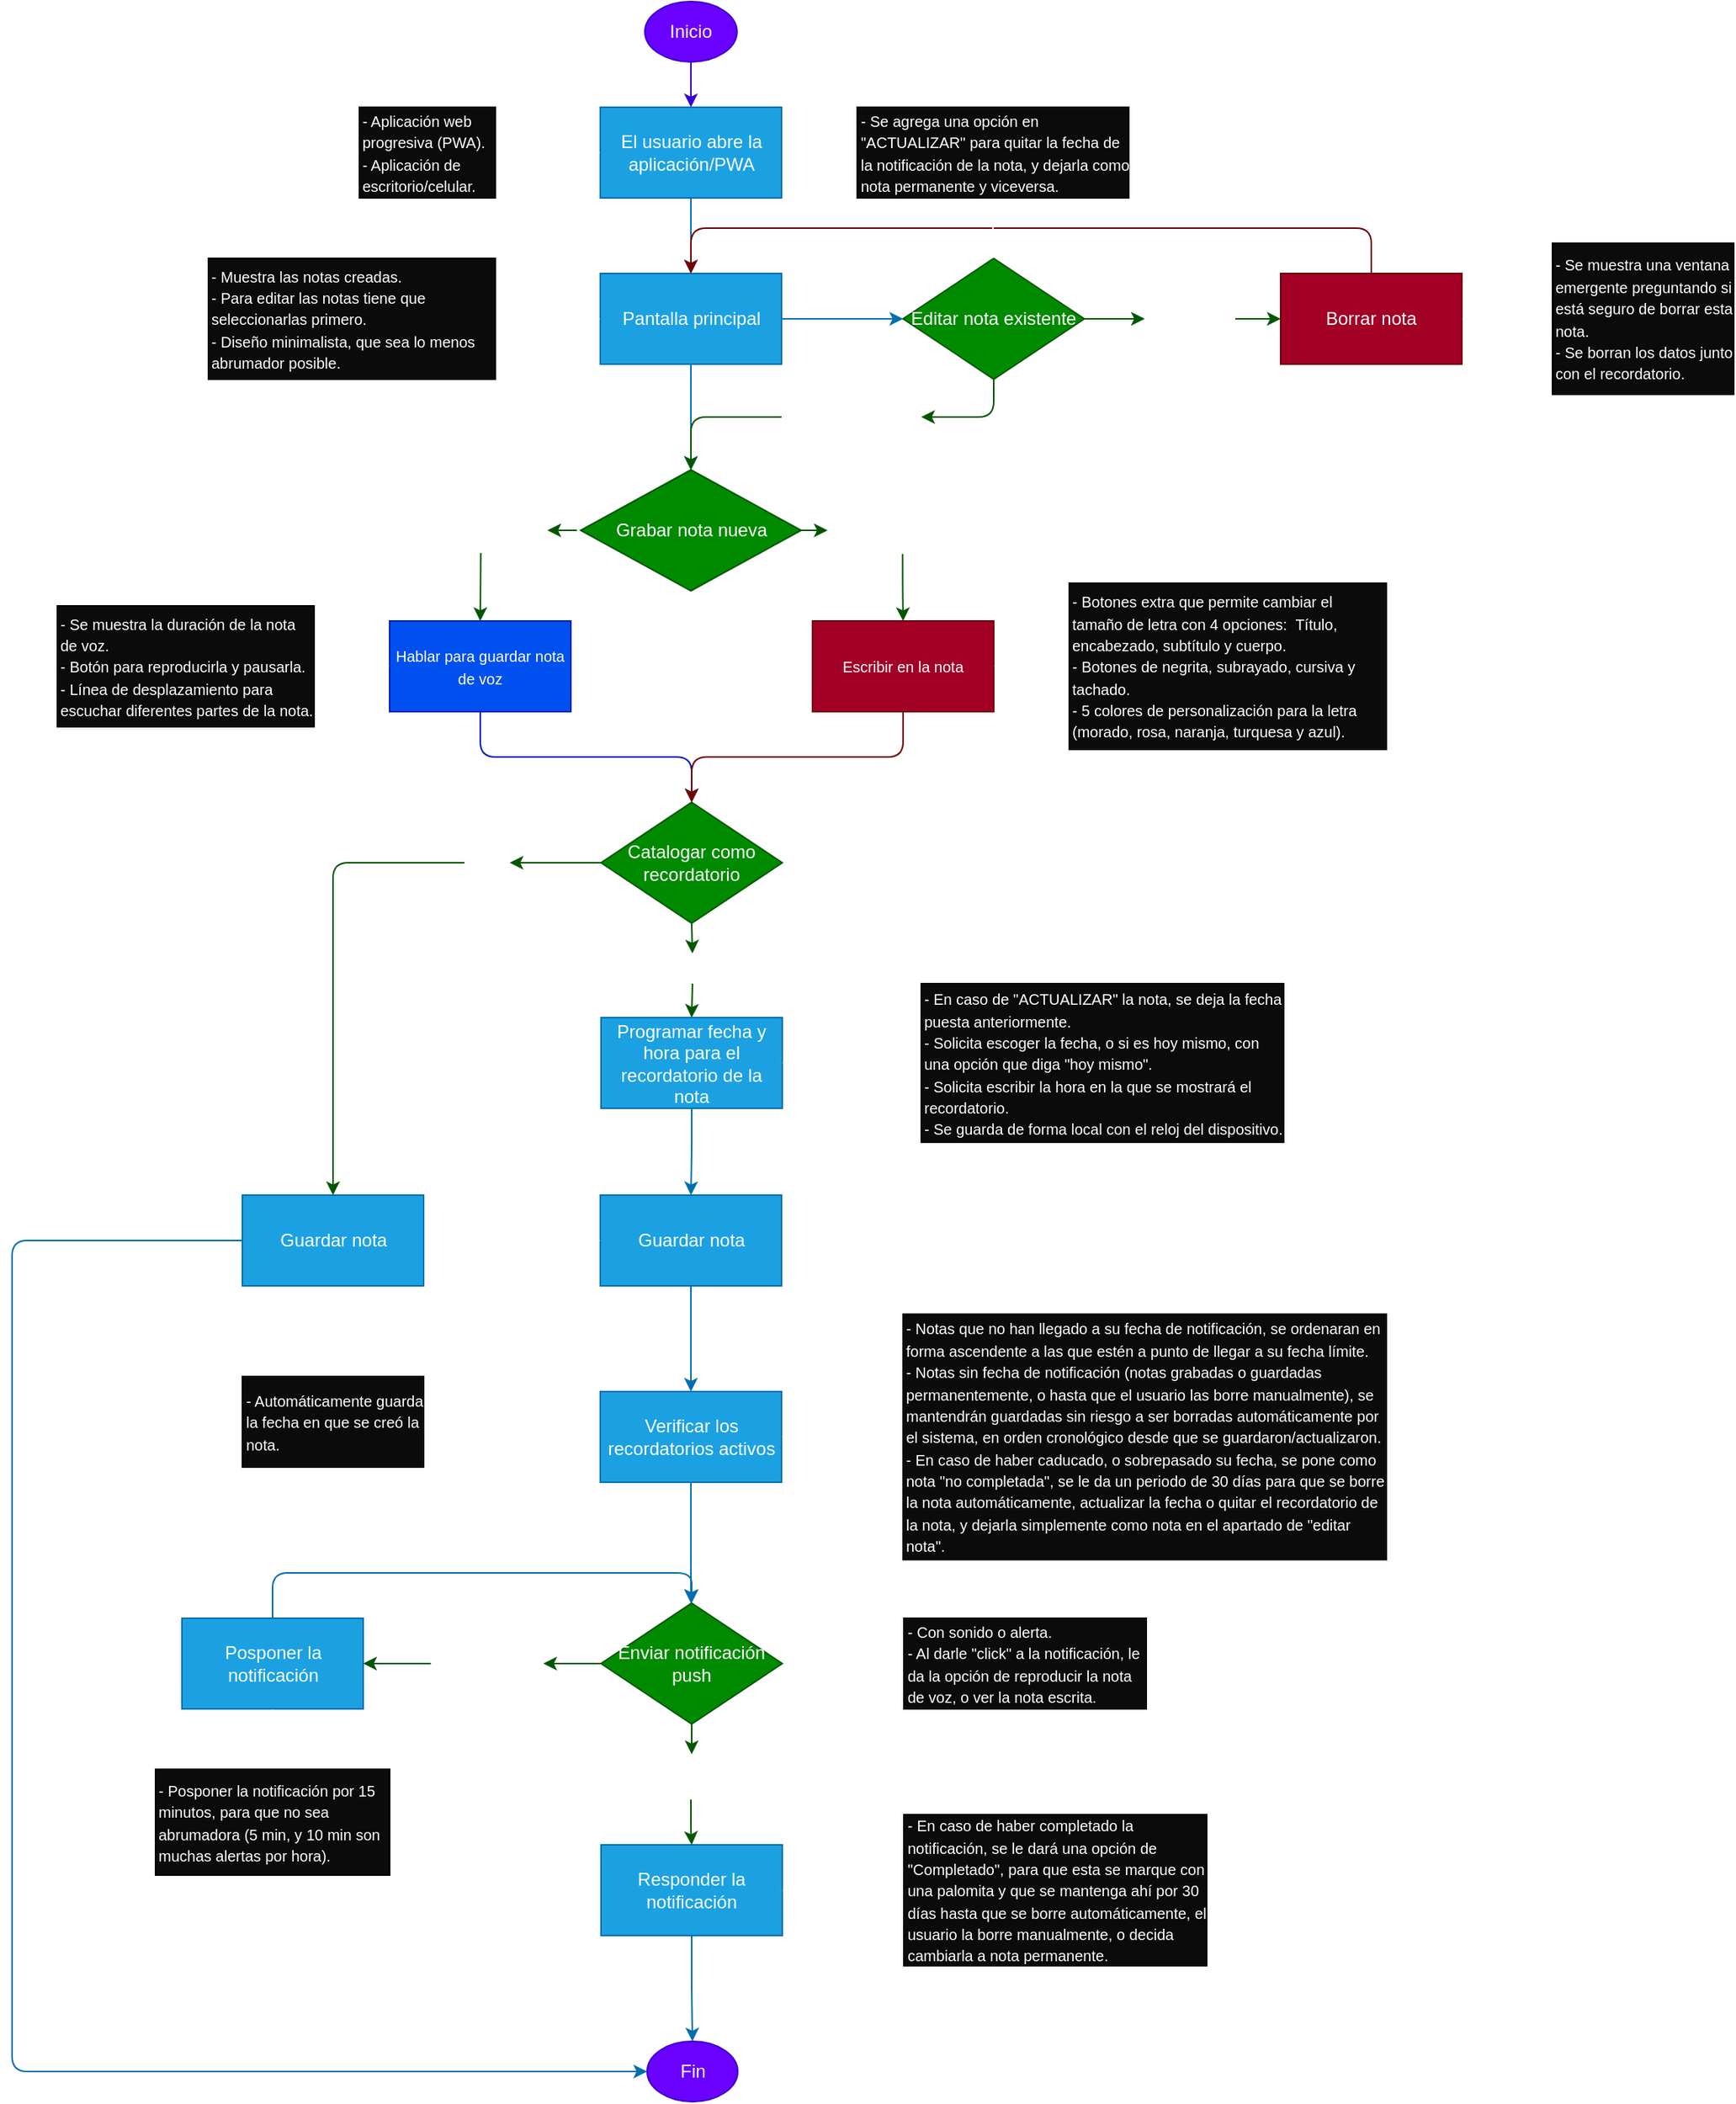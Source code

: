 <mxfile version="28.2.7">
  <diagram name="Página-1" id="qHOFopYTMKSWcp5GYy4W">
    <mxGraphModel dx="1837" dy="1015" grid="1" gridSize="10" guides="1" tooltips="1" connect="1" arrows="1" fold="1" page="1" pageScale="1" pageWidth="827" pageHeight="1169" math="0" shadow="0" adaptiveColors="simple">
      <root>
        <mxCell id="0" />
        <mxCell id="1" parent="0" />
        <mxCell id="eyIPHd_IOb050wTdh4Zv-3" value="" style="edgeStyle=orthogonalEdgeStyle;orthogonalLoop=1;jettySize=auto;html=1;fillColor=#6a00ff;strokeColor=#3700CC;" edge="1" parent="1" source="eyIPHd_IOb050wTdh4Zv-1" target="eyIPHd_IOb050wTdh4Zv-2">
          <mxGeometry relative="1" as="geometry" />
        </mxCell>
        <mxCell id="eyIPHd_IOb050wTdh4Zv-1" value="Inicio" style="ellipse;whiteSpace=wrap;html=1;labelBackgroundColor=none;fillColor=#6a00ff;strokeColor=#3700CC;fontColor=#ffffff;rounded=0;" vertex="1" parent="1">
          <mxGeometry x="739" y="140" width="61" height="40" as="geometry" />
        </mxCell>
        <mxCell id="eyIPHd_IOb050wTdh4Zv-5" value="" style="edgeStyle=orthogonalEdgeStyle;orthogonalLoop=1;jettySize=auto;html=1;fillColor=#1ba1e2;strokeColor=#006EAF;entryX=0.5;entryY=0;entryDx=0;entryDy=0;" edge="1" parent="1" source="eyIPHd_IOb050wTdh4Zv-2" target="eyIPHd_IOb050wTdh4Zv-4">
          <mxGeometry relative="1" as="geometry">
            <mxPoint x="730" y="300" as="targetPoint" />
          </mxGeometry>
        </mxCell>
        <mxCell id="eyIPHd_IOb050wTdh4Zv-2" value="El usuario abre la aplicación/PWA" style="rounded=0;whiteSpace=wrap;html=1;fillColor=#1ba1e2;fontColor=#ffffff;strokeColor=#006EAF;" vertex="1" parent="1">
          <mxGeometry x="709.5" y="210" width="120" height="60" as="geometry" />
        </mxCell>
        <mxCell id="eyIPHd_IOb050wTdh4Zv-9" value="" style="edgeStyle=orthogonalEdgeStyle;orthogonalLoop=1;jettySize=auto;html=1;entryX=0.5;entryY=0;entryDx=0;entryDy=0;fillColor=#1ba1e2;strokeColor=#006EAF;" edge="1" parent="1" source="eyIPHd_IOb050wTdh4Zv-4" target="eyIPHd_IOb050wTdh4Zv-17">
          <mxGeometry relative="1" as="geometry" />
        </mxCell>
        <mxCell id="eyIPHd_IOb050wTdh4Zv-47" value="" style="edgeStyle=orthogonalEdgeStyle;orthogonalLoop=1;jettySize=auto;html=1;fillColor=#1ba1e2;strokeColor=#006EAF;" edge="1" parent="1" source="eyIPHd_IOb050wTdh4Zv-4" target="eyIPHd_IOb050wTdh4Zv-44">
          <mxGeometry relative="1" as="geometry" />
        </mxCell>
        <mxCell id="eyIPHd_IOb050wTdh4Zv-4" value="Pantalla principal" style="whiteSpace=wrap;html=1;rounded=0;fillColor=#1ba1e2;fontColor=#ffffff;strokeColor=#006EAF;" vertex="1" parent="1">
          <mxGeometry x="709.5" y="320" width="120" height="60" as="geometry" />
        </mxCell>
        <mxCell id="eyIPHd_IOb050wTdh4Zv-7" value="" style="edgeStyle=orthogonalEdgeStyle;orthogonalLoop=1;jettySize=auto;html=1;strokeColor=#FFFFFF;" edge="1" parent="1" source="eyIPHd_IOb050wTdh4Zv-6" target="eyIPHd_IOb050wTdh4Zv-4">
          <mxGeometry relative="1" as="geometry" />
        </mxCell>
        <mxCell id="eyIPHd_IOb050wTdh4Zv-6" value="&lt;div style=&quot;&quot;&gt;&lt;span style=&quot;font-size: 10px; background-color: transparent;&quot;&gt;&lt;font style=&quot;color: rgb(255, 255, 255);&quot;&gt;- Muestra las notas creadas.&lt;/font&gt;&lt;/span&gt;&lt;/div&gt;&lt;div style=&quot;&quot;&gt;&lt;span style=&quot;font-size: 10px; background-color: transparent;&quot;&gt;&lt;font style=&quot;color: rgb(255, 255, 255);&quot;&gt;- Para editar las notas tiene que seleccionarlas primero.&lt;/font&gt;&lt;/span&gt;&lt;/div&gt;&lt;div style=&quot;&quot;&gt;&lt;span style=&quot;font-size: 10px; background-color: transparent;&quot;&gt;&lt;font style=&quot;color: rgb(255, 255, 255);&quot;&gt;- Diseño minimalista, que sea lo menos abrumador posible.&lt;/font&gt;&lt;/span&gt;&lt;/div&gt;" style="rounded=0;whiteSpace=wrap;html=1;align=left;strokeColor=#000000;fillColor=#0B0B0B;" vertex="1" parent="1">
          <mxGeometry x="450" y="310" width="190" height="80" as="geometry" />
        </mxCell>
        <mxCell id="eyIPHd_IOb050wTdh4Zv-14" value="" style="endArrow=classic;html=1;exitX=0.448;exitY=1;exitDx=0;exitDy=0;entryX=0.5;entryY=0;entryDx=0;entryDy=0;fillColor=#008a00;strokeColor=#005700;exitPerimeter=0;" edge="1" parent="1" source="eyIPHd_IOb050wTdh4Zv-12" target="eyIPHd_IOb050wTdh4Zv-15">
          <mxGeometry width="50" height="50" relative="1" as="geometry">
            <mxPoint x="694" y="490" as="sourcePoint" />
            <mxPoint x="620" y="550" as="targetPoint" />
            <Array as="points" />
          </mxGeometry>
        </mxCell>
        <mxCell id="eyIPHd_IOb050wTdh4Zv-30" style="edgeStyle=orthogonalEdgeStyle;orthogonalLoop=1;jettySize=auto;html=1;entryX=0.5;entryY=0;entryDx=0;entryDy=0;exitX=0.5;exitY=1;exitDx=0;exitDy=0;fillColor=#0050ef;strokeColor=#001DBC;" edge="1" parent="1" source="eyIPHd_IOb050wTdh4Zv-15" target="eyIPHd_IOb050wTdh4Zv-64">
          <mxGeometry relative="1" as="geometry">
            <mxPoint x="709.5" y="680" as="targetPoint" />
          </mxGeometry>
        </mxCell>
        <mxCell id="eyIPHd_IOb050wTdh4Zv-15" value="&lt;font style=&quot;font-size: 10px;&quot;&gt;Hablar para guardar nota de voz&lt;/font&gt;" style="rounded=0;whiteSpace=wrap;html=1;fillColor=#0050ef;fontColor=#ffffff;strokeColor=#001DBC;" vertex="1" parent="1">
          <mxGeometry x="570" y="550" width="120" height="60" as="geometry" />
        </mxCell>
        <mxCell id="eyIPHd_IOb050wTdh4Zv-31" style="edgeStyle=orthogonalEdgeStyle;orthogonalLoop=1;jettySize=auto;html=1;exitX=0.5;exitY=1;exitDx=0;exitDy=0;entryX=0.5;entryY=0;entryDx=0;entryDy=0;fillColor=#a20025;strokeColor=#6F0000;" edge="1" parent="1" source="eyIPHd_IOb050wTdh4Zv-16" target="eyIPHd_IOb050wTdh4Zv-64">
          <mxGeometry relative="1" as="geometry">
            <mxPoint x="930.5" y="650" as="sourcePoint" />
            <mxPoint x="829.5" y="680" as="targetPoint" />
          </mxGeometry>
        </mxCell>
        <mxCell id="eyIPHd_IOb050wTdh4Zv-16" value="&lt;span style=&quot;font-size: 10px;&quot;&gt;Escribir en la nota&lt;/span&gt;" style="rounded=0;whiteSpace=wrap;html=1;align=center;fillColor=#a20025;fontColor=#ffffff;strokeColor=#6F0000;" vertex="1" parent="1">
          <mxGeometry x="850" y="550" width="120" height="60" as="geometry" />
        </mxCell>
        <mxCell id="eyIPHd_IOb050wTdh4Zv-25" style="edgeStyle=orthogonalEdgeStyle;orthogonalLoop=1;jettySize=auto;html=1;entryX=0.5;entryY=0;entryDx=0;entryDy=0;fillColor=#008a00;strokeColor=#005700;exitX=0.552;exitY=1.022;exitDx=0;exitDy=0;exitPerimeter=0;" edge="1" parent="1" source="eyIPHd_IOb050wTdh4Zv-11" target="eyIPHd_IOb050wTdh4Zv-16">
          <mxGeometry relative="1" as="geometry" />
        </mxCell>
        <mxCell id="eyIPHd_IOb050wTdh4Zv-17" value="Grabar nota nueva" style="rhombus;whiteSpace=wrap;html=1;fillColor=#008a00;fontColor=#ffffff;strokeColor=#005700;" vertex="1" parent="1">
          <mxGeometry x="696.5" y="450" width="146" height="80" as="geometry" />
        </mxCell>
        <mxCell id="eyIPHd_IOb050wTdh4Zv-59" value="" style="edgeStyle=orthogonalEdgeStyle;orthogonalLoop=1;jettySize=auto;html=1;exitX=0.5;exitY=1;exitDx=0;exitDy=0;entryX=0.5;entryY=0;entryDx=0;entryDy=0;fillColor=#008a00;strokeColor=#005700;" edge="1" parent="1" source="eyIPHd_IOb050wTdh4Zv-61" target="eyIPHd_IOb050wTdh4Zv-33">
          <mxGeometry relative="1" as="geometry">
            <mxPoint x="769.514" y="710" as="sourcePoint" />
            <mxPoint x="770" y="810" as="targetPoint" />
          </mxGeometry>
        </mxCell>
        <mxCell id="eyIPHd_IOb050wTdh4Zv-70" style="edgeStyle=orthogonalEdgeStyle;orthogonalLoop=1;jettySize=auto;html=1;entryX=0.5;entryY=0;entryDx=0;entryDy=0;fillColor=#1ba1e2;strokeColor=#006EAF;" edge="1" parent="1" source="eyIPHd_IOb050wTdh4Zv-33" target="eyIPHd_IOb050wTdh4Zv-65">
          <mxGeometry relative="1" as="geometry" />
        </mxCell>
        <mxCell id="eyIPHd_IOb050wTdh4Zv-33" value="Programar fecha y hora para el recordatorio de la nota" style="rounded=0;whiteSpace=wrap;html=1;fillColor=#1ba1e2;fontColor=#ffffff;strokeColor=#006EAF;" vertex="1" parent="1">
          <mxGeometry x="710" y="812.5" width="120" height="60" as="geometry" />
        </mxCell>
        <mxCell id="eyIPHd_IOb050wTdh4Zv-37" value="" style="edgeStyle=orthogonalEdgeStyle;orthogonalLoop=1;jettySize=auto;html=1;strokeColor=#FFFFFF;" edge="1" parent="1" source="eyIPHd_IOb050wTdh4Zv-35" target="eyIPHd_IOb050wTdh4Zv-33">
          <mxGeometry relative="1" as="geometry" />
        </mxCell>
        <mxCell id="eyIPHd_IOb050wTdh4Zv-35" value="&lt;div&gt;&lt;font style=&quot;font-size: 10px; color: rgb(255, 255, 255);&quot;&gt;- En caso de &quot;ACTUALIZAR&quot; la nota, se deja la fecha puesta anteriormente.&lt;/font&gt;&lt;/div&gt;&lt;font style=&quot;font-size: 10px; color: rgb(255, 255, 255);&quot;&gt;- Solicita escoger la fecha, o si es hoy mismo, con una opción que diga &quot;hoy mismo&quot;.&lt;/font&gt;&lt;div&gt;&lt;font style=&quot;font-size: 10px; color: rgb(255, 255, 255);&quot;&gt;- Solicita escribir la hora en la que se mostrará el recordatorio.&lt;/font&gt;&lt;/div&gt;&lt;div&gt;&lt;font style=&quot;font-size: 10px;&quot;&gt;&lt;font style=&quot;color: rgb(255, 255, 255);&quot;&gt;- Se guarda de forma local con el reloj del dispositivo.&lt;/font&gt;&lt;br&gt;&lt;/font&gt;&lt;/div&gt;" style="rounded=0;whiteSpace=wrap;html=1;align=left;strokeColor=#000000;fillColor=#0B0B0B;" vertex="1" parent="1">
          <mxGeometry x="922" y="790" width="240" height="105" as="geometry" />
        </mxCell>
        <mxCell id="eyIPHd_IOb050wTdh4Zv-40" style="edgeStyle=orthogonalEdgeStyle;orthogonalLoop=1;jettySize=auto;html=1;entryX=0;entryY=0.5;entryDx=0;entryDy=0;strokeColor=#FFFFFF;" edge="1" parent="1" source="eyIPHd_IOb050wTdh4Zv-39" target="eyIPHd_IOb050wTdh4Zv-2">
          <mxGeometry relative="1" as="geometry" />
        </mxCell>
        <mxCell id="eyIPHd_IOb050wTdh4Zv-39" value="&lt;font style=&quot;color: rgb(255, 255, 255); font-size: 10px;&quot;&gt;- Aplicación web progresiva (PWA).&lt;/font&gt;&lt;div&gt;&lt;font style=&quot;color: rgb(255, 255, 255); font-size: 10px;&quot;&gt;- Aplicación de escritorio/celular.&lt;/font&gt;&lt;/div&gt;" style="rounded=0;whiteSpace=wrap;html=1;strokeColor=#000000;fillColor=#0B0B0B;align=left;" vertex="1" parent="1">
          <mxGeometry x="550" y="210" width="90" height="60" as="geometry" />
        </mxCell>
        <mxCell id="eyIPHd_IOb050wTdh4Zv-78" value="" style="edgeStyle=orthogonalEdgeStyle;orthogonalLoop=1;jettySize=auto;html=1;fillColor=#1ba1e2;strokeColor=#006EAF;" edge="1" parent="1" source="eyIPHd_IOb050wTdh4Zv-42">
          <mxGeometry relative="1" as="geometry">
            <mxPoint x="769.5" y="1200" as="targetPoint" />
          </mxGeometry>
        </mxCell>
        <mxCell id="eyIPHd_IOb050wTdh4Zv-42" value="Verificar los recordatorios activos" style="rounded=0;whiteSpace=wrap;html=1;fillColor=#1ba1e2;fontColor=#ffffff;strokeColor=#006EAF;" vertex="1" parent="1">
          <mxGeometry x="709.5" y="1060" width="120" height="60" as="geometry" />
        </mxCell>
        <mxCell id="eyIPHd_IOb050wTdh4Zv-45" value="" style="edgeStyle=orthogonalEdgeStyle;orthogonalLoop=1;jettySize=auto;html=1;strokeColor=#FFFFFF;" edge="1" parent="1" source="eyIPHd_IOb050wTdh4Zv-43" target="eyIPHd_IOb050wTdh4Zv-42">
          <mxGeometry relative="1" as="geometry" />
        </mxCell>
        <mxCell id="eyIPHd_IOb050wTdh4Zv-43" value="&lt;font style=&quot;font-size: 10px; color: rgb(255, 255, 255);&quot;&gt;- Notas que no han llegado a su fecha de notificación, se ordenaran en forma ascendente a las que estén a punto de llegar a su fecha límite.&lt;/font&gt;&lt;div&gt;&lt;span style=&quot;font-size: 10px;&quot;&gt;&lt;font style=&quot;color: rgb(255, 255, 255);&quot;&gt;- Notas sin fecha de notificación (notas grabadas o guardadas permanentemente, o hasta que el usuario las borre manualmente), se mantendrán guardadas sin riesgo a ser borradas automáticamente por el sistema, en orden cronológico desde que se guardaron/actualizaron.&lt;br&gt;&lt;/font&gt;&lt;/span&gt;&lt;div&gt;&lt;font style=&quot;font-size: 10px; color: rgb(255, 255, 255);&quot;&gt;- En caso de haber caducado, o sobrepasado su fecha, se pone como nota &quot;no completada&quot;, se le da un periodo de 30 días para que se borre la nota automáticamente, actualizar la fecha o quitar el recordatorio de la nota, y dejarla simplemente como nota en el apartado de &quot;editar nota&quot;.&lt;/font&gt;&lt;/div&gt;&lt;/div&gt;" style="rounded=0;whiteSpace=wrap;html=1;align=left;strokeColor=#0B0B0B;fillColor=#0B0B0B;" vertex="1" parent="1">
          <mxGeometry x="910" y="1008.75" width="320" height="162.5" as="geometry" />
        </mxCell>
        <mxCell id="eyIPHd_IOb050wTdh4Zv-54" style="edgeStyle=orthogonalEdgeStyle;orthogonalLoop=1;jettySize=auto;html=1;entryX=0.5;entryY=0;entryDx=0;entryDy=0;exitX=0;exitY=0.5;exitDx=0;exitDy=0;fillColor=#008a00;strokeColor=#005700;" edge="1" parent="1" source="eyIPHd_IOb050wTdh4Zv-55" target="eyIPHd_IOb050wTdh4Zv-17">
          <mxGeometry relative="1" as="geometry">
            <mxPoint x="1100" y="450" as="sourcePoint" />
            <mxPoint x="959.5" y="550" as="targetPoint" />
          </mxGeometry>
        </mxCell>
        <mxCell id="eyIPHd_IOb050wTdh4Zv-44" value="Editar nota existente" style="rhombus;whiteSpace=wrap;html=1;fillColor=#008a00;fontColor=#ffffff;strokeColor=#005700;" vertex="1" parent="1">
          <mxGeometry x="910" y="310" width="120" height="80" as="geometry" />
        </mxCell>
        <mxCell id="eyIPHd_IOb050wTdh4Zv-57" style="edgeStyle=orthogonalEdgeStyle;orthogonalLoop=1;jettySize=auto;html=1;entryX=0.5;entryY=0;entryDx=0;entryDy=0;exitX=0.5;exitY=0;exitDx=0;exitDy=0;fillColor=#a20025;strokeColor=#6F0000;" edge="1" parent="1" source="eyIPHd_IOb050wTdh4Zv-48" target="eyIPHd_IOb050wTdh4Zv-4">
          <mxGeometry relative="1" as="geometry">
            <Array as="points">
              <mxPoint x="1220" y="290" />
              <mxPoint x="770" y="290" />
            </Array>
          </mxGeometry>
        </mxCell>
        <mxCell id="eyIPHd_IOb050wTdh4Zv-48" value="Borrar nota" style="whiteSpace=wrap;html=1;fillColor=#a20025;fontColor=#ffffff;strokeColor=#6F0000;" vertex="1" parent="1">
          <mxGeometry x="1160" y="320" width="120" height="60" as="geometry" />
        </mxCell>
        <mxCell id="eyIPHd_IOb050wTdh4Zv-51" value="" style="edgeStyle=orthogonalEdgeStyle;orthogonalLoop=1;jettySize=auto;html=1;strokeColor=#FFFFFF;" edge="1" parent="1" source="eyIPHd_IOb050wTdh4Zv-50" target="eyIPHd_IOb050wTdh4Zv-48">
          <mxGeometry relative="1" as="geometry" />
        </mxCell>
        <mxCell id="eyIPHd_IOb050wTdh4Zv-50" value="&lt;div&gt;&lt;font style=&quot;font-size: 10px; color: rgb(255, 255, 255);&quot;&gt;- Se muestra una ventana emergente preguntando si está seguro de borrar esta nota.&lt;/font&gt;&lt;/div&gt;&lt;font style=&quot;font-size: 10px; color: rgb(255, 255, 255);&quot;&gt;- Se borran los datos junto con el recordatorio.&lt;/font&gt;" style="rounded=0;whiteSpace=wrap;html=1;align=left;strokeColor=#000000;fillColor=#0B0B0B;" vertex="1" parent="1">
          <mxGeometry x="1340" y="300" width="120" height="100" as="geometry" />
        </mxCell>
        <mxCell id="eyIPHd_IOb050wTdh4Zv-64" value="Catalogar como recordatorio" style="rhombus;whiteSpace=wrap;html=1;fillColor=#008a00;fontColor=#ffffff;strokeColor=#005700;" vertex="1" parent="1">
          <mxGeometry x="710" y="670" width="120" height="80" as="geometry" />
        </mxCell>
        <mxCell id="eyIPHd_IOb050wTdh4Zv-69" value="" style="edgeStyle=orthogonalEdgeStyle;orthogonalLoop=1;jettySize=auto;html=1;fillColor=#1ba1e2;strokeColor=#006EAF;" edge="1" parent="1" source="eyIPHd_IOb050wTdh4Zv-65" target="eyIPHd_IOb050wTdh4Zv-42">
          <mxGeometry relative="1" as="geometry" />
        </mxCell>
        <mxCell id="eyIPHd_IOb050wTdh4Zv-65" value="Guardar nota" style="rounded=0;whiteSpace=wrap;html=1;fillColor=#1ba1e2;fontColor=#ffffff;strokeColor=#006EAF;" vertex="1" parent="1">
          <mxGeometry x="709.5" y="930" width="120" height="60" as="geometry" />
        </mxCell>
        <mxCell id="eyIPHd_IOb050wTdh4Zv-68" value="" style="edgeStyle=orthogonalEdgeStyle;orthogonalLoop=1;jettySize=auto;html=1;strokeColor=#FFFFFF;" edge="1" parent="1" source="eyIPHd_IOb050wTdh4Zv-67" target="eyIPHd_IOb050wTdh4Zv-65">
          <mxGeometry relative="1" as="geometry">
            <Array as="points">
              <mxPoint x="650" y="1080" />
              <mxPoint x="650" y="960" />
            </Array>
          </mxGeometry>
        </mxCell>
        <mxCell id="eyIPHd_IOb050wTdh4Zv-111" style="edgeStyle=orthogonalEdgeStyle;orthogonalLoop=1;jettySize=auto;html=1;exitX=1;exitY=0.5;exitDx=0;exitDy=0;entryX=1;entryY=0.5;entryDx=0;entryDy=0;strokeColor=#FFFFFF;" edge="1" parent="1" source="eyIPHd_IOb050wTdh4Zv-67" target="eyIPHd_IOb050wTdh4Zv-98">
          <mxGeometry relative="1" as="geometry">
            <Array as="points">
              <mxPoint x="650" y="1080" />
              <mxPoint x="650" y="960" />
            </Array>
          </mxGeometry>
        </mxCell>
        <mxCell id="eyIPHd_IOb050wTdh4Zv-67" value="&lt;font style=&quot;font-size: 10px; color: rgb(255, 255, 255);&quot;&gt;- Automáticamente guarda la fecha en que se creó la nota.&lt;/font&gt;" style="rounded=0;whiteSpace=wrap;html=1;align=left;strokeColor=#0B0B0B;fillColor=#0B0B0B;" vertex="1" parent="1">
          <mxGeometry x="472.5" y="1050" width="120" height="60" as="geometry" />
        </mxCell>
        <mxCell id="eyIPHd_IOb050wTdh4Zv-72" style="edgeStyle=orthogonalEdgeStyle;orthogonalLoop=1;jettySize=auto;html=1;entryX=0.5;entryY=0;entryDx=0;entryDy=0;strokeColor=#FFFFFF;" edge="1" parent="1" source="eyIPHd_IOb050wTdh4Zv-71" target="eyIPHd_IOb050wTdh4Zv-44">
          <mxGeometry relative="1" as="geometry" />
        </mxCell>
        <mxCell id="eyIPHd_IOb050wTdh4Zv-71" value="&lt;font style=&quot;font-size: 10px; color: rgb(255, 255, 255);&quot;&gt;- Se agrega una opción en &quot;ACTUALIZAR&quot; para quitar la fecha de la notificación de la nota, y dejarla como nota permanente y viceversa.&lt;/font&gt;" style="rounded=0;whiteSpace=wrap;html=1;align=left;strokeColor=#000000;fillColor=#0B0B0B;" vertex="1" parent="1">
          <mxGeometry x="879.63" y="210" width="179.75" height="60" as="geometry" />
        </mxCell>
        <mxCell id="eyIPHd_IOb050wTdh4Zv-74" value="" style="edgeStyle=orthogonalEdgeStyle;orthogonalLoop=1;jettySize=auto;html=1;strokeColor=#FFFFFF;" edge="1" parent="1" source="eyIPHd_IOb050wTdh4Zv-73" target="eyIPHd_IOb050wTdh4Zv-15">
          <mxGeometry relative="1" as="geometry" />
        </mxCell>
        <mxCell id="eyIPHd_IOb050wTdh4Zv-73" value="&lt;font style=&quot;font-size: 10px; color: rgb(255, 255, 255);&quot;&gt;- Se muestra la duración de la nota de voz.&lt;/font&gt;&lt;div&gt;&lt;font style=&quot;font-size: 10px; color: rgb(255, 255, 255);&quot;&gt;- Botón para reproducirla y pausarla.&lt;/font&gt;&lt;/div&gt;&lt;div&gt;&lt;font style=&quot;font-size: 10px; color: rgb(255, 255, 255);&quot;&gt;- Línea de desplazamiento para escuchar diferentes partes de la nota.&lt;/font&gt;&lt;/div&gt;" style="rounded=0;whiteSpace=wrap;html=1;align=left;strokeColor=#000000;fillColor=#0B0B0B;" vertex="1" parent="1">
          <mxGeometry x="350" y="540" width="170" height="80" as="geometry" />
        </mxCell>
        <mxCell id="eyIPHd_IOb050wTdh4Zv-76" value="" style="edgeStyle=orthogonalEdgeStyle;orthogonalLoop=1;jettySize=auto;html=1;strokeColor=#FFFFFF;" edge="1" parent="1" source="eyIPHd_IOb050wTdh4Zv-75" target="eyIPHd_IOb050wTdh4Zv-16">
          <mxGeometry relative="1" as="geometry" />
        </mxCell>
        <mxCell id="eyIPHd_IOb050wTdh4Zv-75" value="&lt;font style=&quot;font-size: 10px; color: rgb(255, 255, 255);&quot;&gt;- Botones extra que permite cambiar el tamaño de letra con 4 opciones:&amp;nbsp; Título, encabezado, subtítulo y cuerpo.&lt;/font&gt;&lt;div&gt;&lt;font style=&quot;font-size: 10px; color: rgb(255, 255, 255);&quot;&gt;- Botones de negrita, subrayado, cursiva y tachado.&lt;br&gt;- 5 colores de personalización para la letra (morado, rosa, naranja, turquesa y azul).&lt;/font&gt;&lt;/div&gt;" style="rounded=0;whiteSpace=wrap;html=1;align=left;strokeColor=#000000;fillColor=#0B0B0B;" vertex="1" parent="1">
          <mxGeometry x="1020" y="525" width="210" height="110" as="geometry" />
        </mxCell>
        <mxCell id="eyIPHd_IOb050wTdh4Zv-80" value="" style="edgeStyle=orthogonalEdgeStyle;orthogonalLoop=1;jettySize=auto;html=1;entryX=1;entryY=0.5;entryDx=0;entryDy=0;strokeColor=#FFFFFF;" edge="1" parent="1" source="eyIPHd_IOb050wTdh4Zv-79" target="eyIPHd_IOb050wTdh4Zv-88">
          <mxGeometry relative="1" as="geometry">
            <mxPoint x="829.5" y="1230" as="targetPoint" />
          </mxGeometry>
        </mxCell>
        <mxCell id="eyIPHd_IOb050wTdh4Zv-79" value="&lt;font style=&quot;font-size: 10px; color: rgb(255, 255, 255);&quot;&gt;- Con sonido o alerta.&lt;/font&gt;&lt;div&gt;&lt;font style=&quot;font-size: 10px; color: rgb(255, 255, 255);&quot;&gt;- Al darle &quot;click&quot; a la notificación, le da la opción de reproducir la nota de voz, o ver la nota escrita.&lt;/font&gt;&lt;/div&gt;" style="rounded=0;whiteSpace=wrap;html=1;align=left;strokeColor=#0B0B0B;fillColor=#0B0B0B;" vertex="1" parent="1">
          <mxGeometry x="910.5" y="1210" width="160.5" height="60" as="geometry" />
        </mxCell>
        <mxCell id="eyIPHd_IOb050wTdh4Zv-86" value="" style="edgeStyle=orthogonalEdgeStyle;orthogonalLoop=1;jettySize=auto;html=1;fillColor=#1ba1e2;strokeColor=#006EAF;" edge="1" parent="1" source="eyIPHd_IOb050wTdh4Zv-81" target="eyIPHd_IOb050wTdh4Zv-85">
          <mxGeometry relative="1" as="geometry" />
        </mxCell>
        <mxCell id="eyIPHd_IOb050wTdh4Zv-81" value="Responder la notificación" style="rounded=0;whiteSpace=wrap;html=1;fillColor=#1ba1e2;fontColor=#ffffff;strokeColor=#006EAF;" vertex="1" parent="1">
          <mxGeometry x="710" y="1360" width="120" height="60" as="geometry" />
        </mxCell>
        <mxCell id="eyIPHd_IOb050wTdh4Zv-84" value="" style="edgeStyle=orthogonalEdgeStyle;orthogonalLoop=1;jettySize=auto;html=1;strokeColor=#FFFFFF;" edge="1" parent="1" source="eyIPHd_IOb050wTdh4Zv-83" target="eyIPHd_IOb050wTdh4Zv-81">
          <mxGeometry relative="1" as="geometry" />
        </mxCell>
        <mxCell id="eyIPHd_IOb050wTdh4Zv-83" value="&lt;div&gt;&lt;font style=&quot;font-size: 10px;&quot;&gt;&lt;font style=&quot;color: rgb(255, 255, 255);&quot;&gt;- En caso de haber completado la notificación, se le dará una opción de &quot;Completado&quot;, para que esta se marque con una palomita y que se mantenga ahí por 30 días hasta que se borre automáticamente, el usuario la borre manualmente, o decida cambiarla a nota permanente.&lt;/font&gt;&lt;br&gt;&lt;/font&gt;&lt;/div&gt;" style="rounded=0;whiteSpace=wrap;html=1;align=left;strokeColor=#000000;fillColor=#0B0B0B;" vertex="1" parent="1">
          <mxGeometry x="910.5" y="1340" width="200.5" height="100" as="geometry" />
        </mxCell>
        <mxCell id="eyIPHd_IOb050wTdh4Zv-85" value="Fin" style="ellipse;whiteSpace=wrap;html=1;fillColor=#6a00ff;strokeColor=#3700CC;fontColor=#ffffff;rounded=0;" vertex="1" parent="1">
          <mxGeometry x="740.5" y="1490" width="60" height="40" as="geometry" />
        </mxCell>
        <mxCell id="eyIPHd_IOb050wTdh4Zv-93" style="edgeStyle=orthogonalEdgeStyle;orthogonalLoop=1;jettySize=auto;html=1;exitX=0;exitY=0.5;exitDx=0;exitDy=0;entryX=1;entryY=0.5;entryDx=0;entryDy=0;fillColor=#008a00;strokeColor=#005700;" edge="1" parent="1" source="eyIPHd_IOb050wTdh4Zv-94" target="eyIPHd_IOb050wTdh4Zv-89">
          <mxGeometry relative="1" as="geometry" />
        </mxCell>
        <mxCell id="eyIPHd_IOb050wTdh4Zv-95" value="" style="edgeStyle=orthogonalEdgeStyle;orthogonalLoop=1;jettySize=auto;html=1;fillColor=#008a00;strokeColor=#005700;" edge="1" parent="1" source="eyIPHd_IOb050wTdh4Zv-96" target="eyIPHd_IOb050wTdh4Zv-81">
          <mxGeometry relative="1" as="geometry" />
        </mxCell>
        <mxCell id="eyIPHd_IOb050wTdh4Zv-88" value="&lt;span&gt;&lt;font style=&quot;color: rgb(255, 255, 255);&quot;&gt;Enviar notificación push&lt;/font&gt;&lt;/span&gt;" style="rhombus;whiteSpace=wrap;html=1;fillColor=#008a00;fontColor=#ffffff;strokeColor=#005700;" vertex="1" parent="1">
          <mxGeometry x="710" y="1200" width="120" height="80" as="geometry" />
        </mxCell>
        <mxCell id="eyIPHd_IOb050wTdh4Zv-92" style="edgeStyle=orthogonalEdgeStyle;orthogonalLoop=1;jettySize=auto;html=1;entryX=0.5;entryY=0;entryDx=0;entryDy=0;exitX=0.5;exitY=0;exitDx=0;exitDy=0;fillColor=#1ba1e2;strokeColor=#006EAF;" edge="1" parent="1" source="eyIPHd_IOb050wTdh4Zv-89" target="eyIPHd_IOb050wTdh4Zv-88">
          <mxGeometry relative="1" as="geometry" />
        </mxCell>
        <mxCell id="eyIPHd_IOb050wTdh4Zv-89" value="Posponer la notificación" style="rounded=0;whiteSpace=wrap;html=1;fillColor=#1ba1e2;fontColor=#ffffff;strokeColor=#006EAF;" vertex="1" parent="1">
          <mxGeometry x="432.5" y="1210" width="120" height="60" as="geometry" />
        </mxCell>
        <mxCell id="eyIPHd_IOb050wTdh4Zv-91" value="" style="edgeStyle=orthogonalEdgeStyle;orthogonalLoop=1;jettySize=auto;html=1;exitX=0.5;exitY=0;exitDx=0;exitDy=0;strokeColor=#FFFFFF;" edge="1" parent="1" source="eyIPHd_IOb050wTdh4Zv-90" target="eyIPHd_IOb050wTdh4Zv-89">
          <mxGeometry relative="1" as="geometry">
            <mxPoint x="382.5" y="1240" as="sourcePoint" />
          </mxGeometry>
        </mxCell>
        <mxCell id="eyIPHd_IOb050wTdh4Zv-90" value="&lt;span style=&quot;font-size: 10px;&quot;&gt;&lt;font style=&quot;color: rgb(255, 255, 255);&quot;&gt;- Posponer la notificación por 15 minutos, para que no sea abrumadora (5 min, y 10 min son muchas alertas por hora).&lt;/font&gt;&lt;/span&gt;" style="rounded=0;whiteSpace=wrap;html=1;align=left;fillColor=#0B0B0B;strokeColor=#000000;" vertex="1" parent="1">
          <mxGeometry x="415" y="1310" width="155" height="70" as="geometry" />
        </mxCell>
        <mxCell id="eyIPHd_IOb050wTdh4Zv-109" style="edgeStyle=orthogonalEdgeStyle;orthogonalLoop=1;jettySize=auto;html=1;entryX=0;entryY=0.5;entryDx=0;entryDy=0;fillColor=#1ba1e2;strokeColor=#006EAF;" edge="1" parent="1" source="eyIPHd_IOb050wTdh4Zv-98" target="eyIPHd_IOb050wTdh4Zv-85">
          <mxGeometry relative="1" as="geometry">
            <Array as="points">
              <mxPoint x="320" y="960" />
              <mxPoint x="320" y="1510" />
            </Array>
          </mxGeometry>
        </mxCell>
        <mxCell id="eyIPHd_IOb050wTdh4Zv-98" value="Guardar nota" style="rounded=0;whiteSpace=wrap;html=1;fillColor=#1ba1e2;fontColor=#ffffff;strokeColor=#006EAF;" vertex="1" parent="1">
          <mxGeometry x="472.5" y="930" width="120" height="60" as="geometry" />
        </mxCell>
        <mxCell id="eyIPHd_IOb050wTdh4Zv-99" value="" style="edgeStyle=orthogonalEdgeStyle;orthogonalLoop=1;jettySize=auto;html=1;exitX=0;exitY=0.5;exitDx=0;exitDy=0;entryX=1;entryY=0.5;entryDx=0;entryDy=0;fillColor=#008a00;strokeColor=#005700;" edge="1" parent="1" source="eyIPHd_IOb050wTdh4Zv-64" target="eyIPHd_IOb050wTdh4Zv-63">
          <mxGeometry relative="1" as="geometry">
            <mxPoint x="770" y="930" as="targetPoint" />
            <mxPoint x="710" y="710" as="sourcePoint" />
            <Array as="points" />
          </mxGeometry>
        </mxCell>
        <mxCell id="eyIPHd_IOb050wTdh4Zv-110" style="edgeStyle=orthogonalEdgeStyle;orthogonalLoop=1;jettySize=auto;html=1;exitX=0;exitY=0.5;exitDx=0;exitDy=0;entryX=0.5;entryY=0;entryDx=0;entryDy=0;fillColor=#008a00;strokeColor=#005700;" edge="1" parent="1" source="eyIPHd_IOb050wTdh4Zv-63" target="eyIPHd_IOb050wTdh4Zv-98">
          <mxGeometry relative="1" as="geometry" />
        </mxCell>
        <mxCell id="eyIPHd_IOb050wTdh4Zv-63" value="&lt;font style=&quot;color: rgb(255, 255, 255);&quot;&gt;NO&lt;/font&gt;" style="text;html=1;whiteSpace=wrap;strokeColor=none;fillColor=none;align=center;verticalAlign=middle;rounded=0;" vertex="1" parent="1">
          <mxGeometry x="619.5" y="696.25" width="30" height="27.5" as="geometry" />
        </mxCell>
        <mxCell id="eyIPHd_IOb050wTdh4Zv-100" value="" style="edgeStyle=orthogonalEdgeStyle;orthogonalLoop=1;jettySize=auto;html=1;exitX=0.5;exitY=1;exitDx=0;exitDy=0;entryX=0.5;entryY=0;entryDx=0;entryDy=0;fillColor=#008a00;strokeColor=#005700;" edge="1" parent="1" source="eyIPHd_IOb050wTdh4Zv-64" target="eyIPHd_IOb050wTdh4Zv-61">
          <mxGeometry relative="1" as="geometry">
            <mxPoint x="770" y="750" as="sourcePoint" />
            <mxPoint x="770" y="813" as="targetPoint" />
          </mxGeometry>
        </mxCell>
        <mxCell id="eyIPHd_IOb050wTdh4Zv-61" value="&lt;font style=&quot;color: rgb(255, 255, 255);&quot;&gt;SI&lt;/font&gt;" style="text;html=1;whiteSpace=wrap;strokeColor=none;fillColor=none;align=center;verticalAlign=middle;rounded=0;" vertex="1" parent="1">
          <mxGeometry x="740.5" y="770" width="60" height="20" as="geometry" />
        </mxCell>
        <mxCell id="eyIPHd_IOb050wTdh4Zv-101" value="" style="edgeStyle=orthogonalEdgeStyle;orthogonalLoop=1;jettySize=auto;html=1;entryX=0;entryY=0.5;entryDx=0;entryDy=0;fillColor=#008a00;strokeColor=#005700;" edge="1" parent="1" source="eyIPHd_IOb050wTdh4Zv-17" target="eyIPHd_IOb050wTdh4Zv-11">
          <mxGeometry relative="1" as="geometry">
            <mxPoint x="843" y="490" as="sourcePoint" />
            <mxPoint x="910" y="550" as="targetPoint" />
          </mxGeometry>
        </mxCell>
        <mxCell id="eyIPHd_IOb050wTdh4Zv-11" value="&lt;font style=&quot;color: rgb(255, 255, 255);&quot;&gt;Nota de texto&lt;/font&gt;" style="text;strokeColor=none;fillColor=none;align=left;verticalAlign=middle;spacingLeft=4;spacingRight=4;overflow=hidden;points=[[0,0.5],[1,0.5]];portConstraint=eastwest;rotatable=0;whiteSpace=wrap;html=1;" vertex="1" parent="1">
          <mxGeometry x="860" y="475" width="90" height="30" as="geometry" />
        </mxCell>
        <mxCell id="eyIPHd_IOb050wTdh4Zv-103" value="" style="endArrow=classic;html=1;exitX=0;exitY=0.5;exitDx=0;exitDy=0;entryX=1;entryY=0.5;entryDx=0;entryDy=0;fillColor=#008a00;strokeColor=#005700;" edge="1" parent="1" target="eyIPHd_IOb050wTdh4Zv-12">
          <mxGeometry width="50" height="50" relative="1" as="geometry">
            <mxPoint x="694" y="490" as="sourcePoint" />
            <mxPoint x="630" y="550" as="targetPoint" />
            <Array as="points" />
          </mxGeometry>
        </mxCell>
        <mxCell id="eyIPHd_IOb050wTdh4Zv-12" value="&lt;font style=&quot;color: rgb(255, 255, 255);&quot;&gt;Nota de voz&lt;/font&gt;" style="text;strokeColor=none;fillColor=none;align=left;verticalAlign=middle;spacingLeft=4;spacingRight=4;overflow=hidden;points=[[0,0.5],[1,0.5]];portConstraint=eastwest;rotatable=0;whiteSpace=wrap;html=1;" vertex="1" parent="1">
          <mxGeometry x="594.5" y="475" width="80" height="30" as="geometry" />
        </mxCell>
        <mxCell id="eyIPHd_IOb050wTdh4Zv-104" value="" style="edgeStyle=orthogonalEdgeStyle;orthogonalLoop=1;jettySize=auto;html=1;entryX=1;entryY=0.5;entryDx=0;entryDy=0;exitX=0.5;exitY=1;exitDx=0;exitDy=0;fillColor=#008a00;strokeColor=#005700;" edge="1" parent="1" source="eyIPHd_IOb050wTdh4Zv-44" target="eyIPHd_IOb050wTdh4Zv-55">
          <mxGeometry relative="1" as="geometry">
            <mxPoint x="970" y="390" as="sourcePoint" />
            <mxPoint x="770" y="450" as="targetPoint" />
          </mxGeometry>
        </mxCell>
        <mxCell id="eyIPHd_IOb050wTdh4Zv-55" value="&lt;font style=&quot;color: rgb(255, 255, 255);&quot;&gt;ACTUALIZAR&lt;/font&gt;" style="text;html=1;whiteSpace=wrap;strokeColor=none;fillColor=none;align=center;verticalAlign=middle;rounded=0;" vertex="1" parent="1">
          <mxGeometry x="829.5" y="400" width="92.5" height="30" as="geometry" />
        </mxCell>
        <mxCell id="eyIPHd_IOb050wTdh4Zv-105" value="" style="edgeStyle=orthogonalEdgeStyle;orthogonalLoop=1;jettySize=auto;html=1;fillColor=#008a00;strokeColor=#005700;" edge="1" parent="1" source="eyIPHd_IOb050wTdh4Zv-44" target="eyIPHd_IOb050wTdh4Zv-52">
          <mxGeometry relative="1" as="geometry">
            <mxPoint x="1030" y="350" as="sourcePoint" />
            <mxPoint x="1110" y="350" as="targetPoint" />
          </mxGeometry>
        </mxCell>
        <mxCell id="eyIPHd_IOb050wTdh4Zv-106" style="edgeStyle=orthogonalEdgeStyle;orthogonalLoop=1;jettySize=auto;html=1;entryX=0;entryY=0.5;entryDx=0;entryDy=0;fillColor=#008a00;strokeColor=#005700;" edge="1" parent="1" source="eyIPHd_IOb050wTdh4Zv-52" target="eyIPHd_IOb050wTdh4Zv-48">
          <mxGeometry relative="1" as="geometry" />
        </mxCell>
        <mxCell id="eyIPHd_IOb050wTdh4Zv-52" value="&lt;font style=&quot;color: rgb(255, 255, 255);&quot;&gt;BORRAR&lt;/font&gt;" style="text;html=1;whiteSpace=wrap;strokeColor=none;fillColor=none;align=center;verticalAlign=middle;rounded=0;" vertex="1" parent="1">
          <mxGeometry x="1070" y="335" width="60" height="30" as="geometry" />
        </mxCell>
        <mxCell id="eyIPHd_IOb050wTdh4Zv-107" value="" style="edgeStyle=orthogonalEdgeStyle;orthogonalLoop=1;jettySize=auto;html=1;fillColor=#008a00;strokeColor=#005700;" edge="1" parent="1" source="eyIPHd_IOb050wTdh4Zv-88" target="eyIPHd_IOb050wTdh4Zv-96">
          <mxGeometry relative="1" as="geometry">
            <mxPoint x="770" y="1280" as="sourcePoint" />
            <mxPoint x="770" y="1360" as="targetPoint" />
          </mxGeometry>
        </mxCell>
        <mxCell id="eyIPHd_IOb050wTdh4Zv-96" value="&lt;font style=&quot;color: rgb(255, 255, 255);&quot;&gt;RESPONDER&lt;/font&gt;" style="text;html=1;whiteSpace=wrap;strokeColor=none;fillColor=none;align=center;verticalAlign=middle;rounded=0;" vertex="1" parent="1">
          <mxGeometry x="724.5" y="1300" width="90" height="30" as="geometry" />
        </mxCell>
        <mxCell id="eyIPHd_IOb050wTdh4Zv-108" value="" style="edgeStyle=orthogonalEdgeStyle;orthogonalLoop=1;jettySize=auto;html=1;exitX=0;exitY=0.5;exitDx=0;exitDy=0;entryX=1;entryY=0.5;entryDx=0;entryDy=0;fillColor=#008a00;strokeColor=#005700;" edge="1" parent="1" source="eyIPHd_IOb050wTdh4Zv-88" target="eyIPHd_IOb050wTdh4Zv-94">
          <mxGeometry relative="1" as="geometry">
            <mxPoint x="710" y="1240" as="sourcePoint" />
            <mxPoint x="553" y="1240" as="targetPoint" />
          </mxGeometry>
        </mxCell>
        <mxCell id="eyIPHd_IOb050wTdh4Zv-94" value="&lt;font style=&quot;color: rgb(255, 255, 255);&quot;&gt;POSPONER&lt;/font&gt;" style="text;html=1;whiteSpace=wrap;strokeColor=none;fillColor=none;align=center;verticalAlign=middle;rounded=0;" vertex="1" parent="1">
          <mxGeometry x="597.25" y="1225" width="74.5" height="30" as="geometry" />
        </mxCell>
      </root>
    </mxGraphModel>
  </diagram>
</mxfile>
